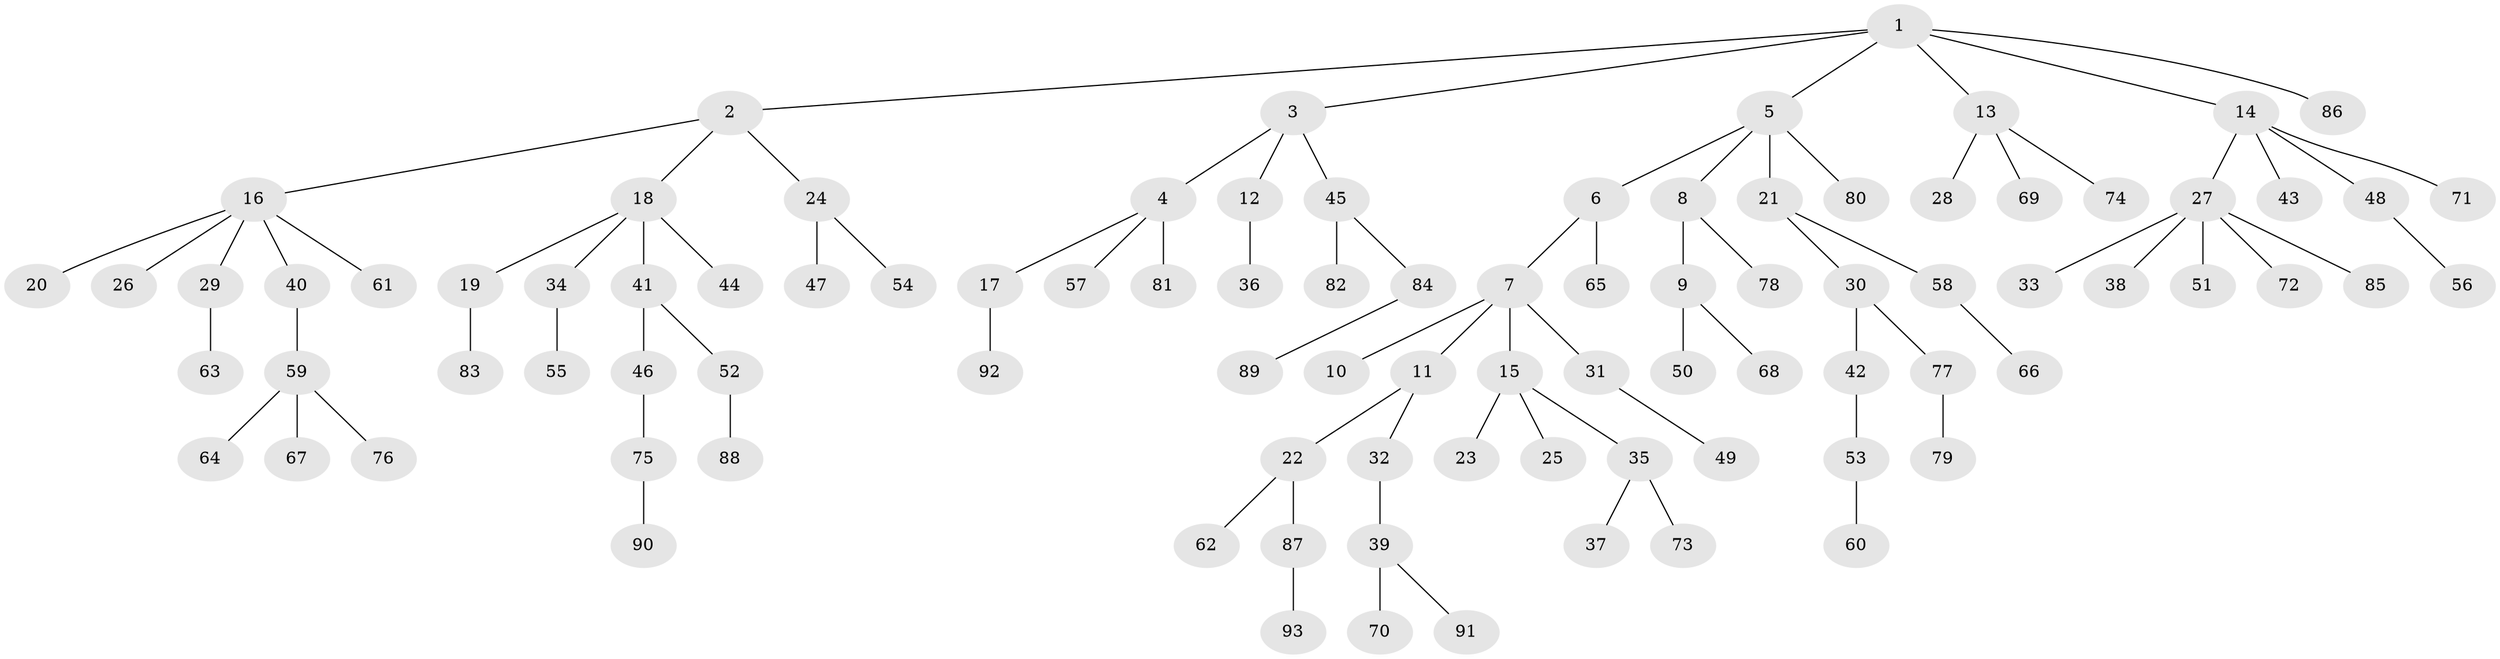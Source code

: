 // Generated by graph-tools (version 1.1) at 2025/52/03/09/25 04:52:51]
// undirected, 93 vertices, 92 edges
graph export_dot {
graph [start="1"]
  node [color=gray90,style=filled];
  1;
  2;
  3;
  4;
  5;
  6;
  7;
  8;
  9;
  10;
  11;
  12;
  13;
  14;
  15;
  16;
  17;
  18;
  19;
  20;
  21;
  22;
  23;
  24;
  25;
  26;
  27;
  28;
  29;
  30;
  31;
  32;
  33;
  34;
  35;
  36;
  37;
  38;
  39;
  40;
  41;
  42;
  43;
  44;
  45;
  46;
  47;
  48;
  49;
  50;
  51;
  52;
  53;
  54;
  55;
  56;
  57;
  58;
  59;
  60;
  61;
  62;
  63;
  64;
  65;
  66;
  67;
  68;
  69;
  70;
  71;
  72;
  73;
  74;
  75;
  76;
  77;
  78;
  79;
  80;
  81;
  82;
  83;
  84;
  85;
  86;
  87;
  88;
  89;
  90;
  91;
  92;
  93;
  1 -- 2;
  1 -- 3;
  1 -- 5;
  1 -- 13;
  1 -- 14;
  1 -- 86;
  2 -- 16;
  2 -- 18;
  2 -- 24;
  3 -- 4;
  3 -- 12;
  3 -- 45;
  4 -- 17;
  4 -- 57;
  4 -- 81;
  5 -- 6;
  5 -- 8;
  5 -- 21;
  5 -- 80;
  6 -- 7;
  6 -- 65;
  7 -- 10;
  7 -- 11;
  7 -- 15;
  7 -- 31;
  8 -- 9;
  8 -- 78;
  9 -- 50;
  9 -- 68;
  11 -- 22;
  11 -- 32;
  12 -- 36;
  13 -- 28;
  13 -- 69;
  13 -- 74;
  14 -- 27;
  14 -- 43;
  14 -- 48;
  14 -- 71;
  15 -- 23;
  15 -- 25;
  15 -- 35;
  16 -- 20;
  16 -- 26;
  16 -- 29;
  16 -- 40;
  16 -- 61;
  17 -- 92;
  18 -- 19;
  18 -- 34;
  18 -- 41;
  18 -- 44;
  19 -- 83;
  21 -- 30;
  21 -- 58;
  22 -- 62;
  22 -- 87;
  24 -- 47;
  24 -- 54;
  27 -- 33;
  27 -- 38;
  27 -- 51;
  27 -- 72;
  27 -- 85;
  29 -- 63;
  30 -- 42;
  30 -- 77;
  31 -- 49;
  32 -- 39;
  34 -- 55;
  35 -- 37;
  35 -- 73;
  39 -- 70;
  39 -- 91;
  40 -- 59;
  41 -- 46;
  41 -- 52;
  42 -- 53;
  45 -- 82;
  45 -- 84;
  46 -- 75;
  48 -- 56;
  52 -- 88;
  53 -- 60;
  58 -- 66;
  59 -- 64;
  59 -- 67;
  59 -- 76;
  75 -- 90;
  77 -- 79;
  84 -- 89;
  87 -- 93;
}
